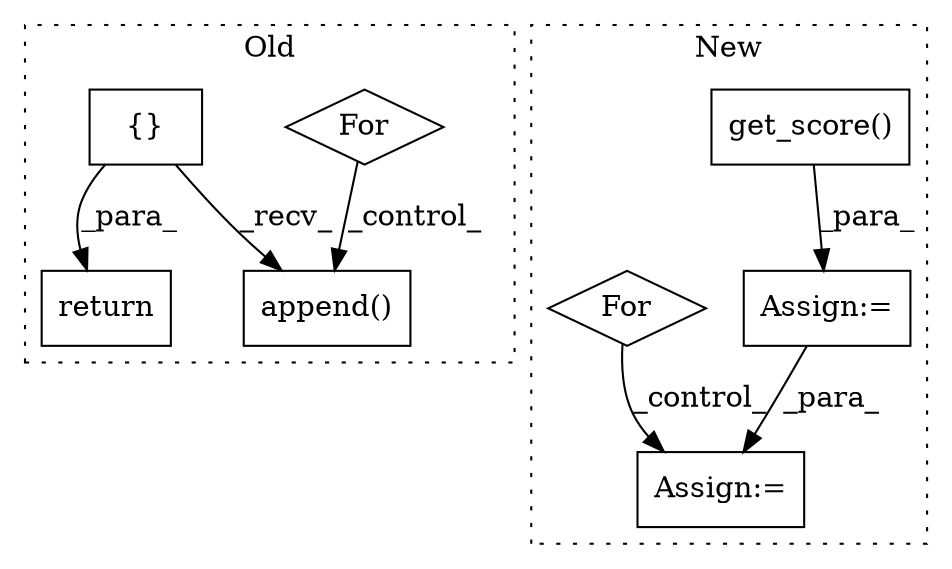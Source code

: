 digraph G {
subgraph cluster0 {
1 [label="append()" a="75" s="2209,2312" l="48,1" shape="box"];
3 [label="For" a="107" s="2169,2195" l="4,14" shape="diamond"];
4 [label="{}" a="59" s="2090,2090" l="2,1" shape="box"];
8 [label="return" a="93" s="2477" l="7" shape="box"];
label = "Old";
style="dotted";
}
subgraph cluster1 {
2 [label="get_score()" a="75" s="1410" l="21" shape="box"];
5 [label="Assign:=" a="68" s="1492" l="3" shape="box"];
6 [label="For" a="107" s="1440,1464" l="4,14" shape="diamond"];
7 [label="Assign:=" a="68" s="1407" l="3" shape="box"];
label = "New";
style="dotted";
}
2 -> 7 [label="_para_"];
3 -> 1 [label="_control_"];
4 -> 8 [label="_para_"];
4 -> 1 [label="_recv_"];
6 -> 5 [label="_control_"];
7 -> 5 [label="_para_"];
}